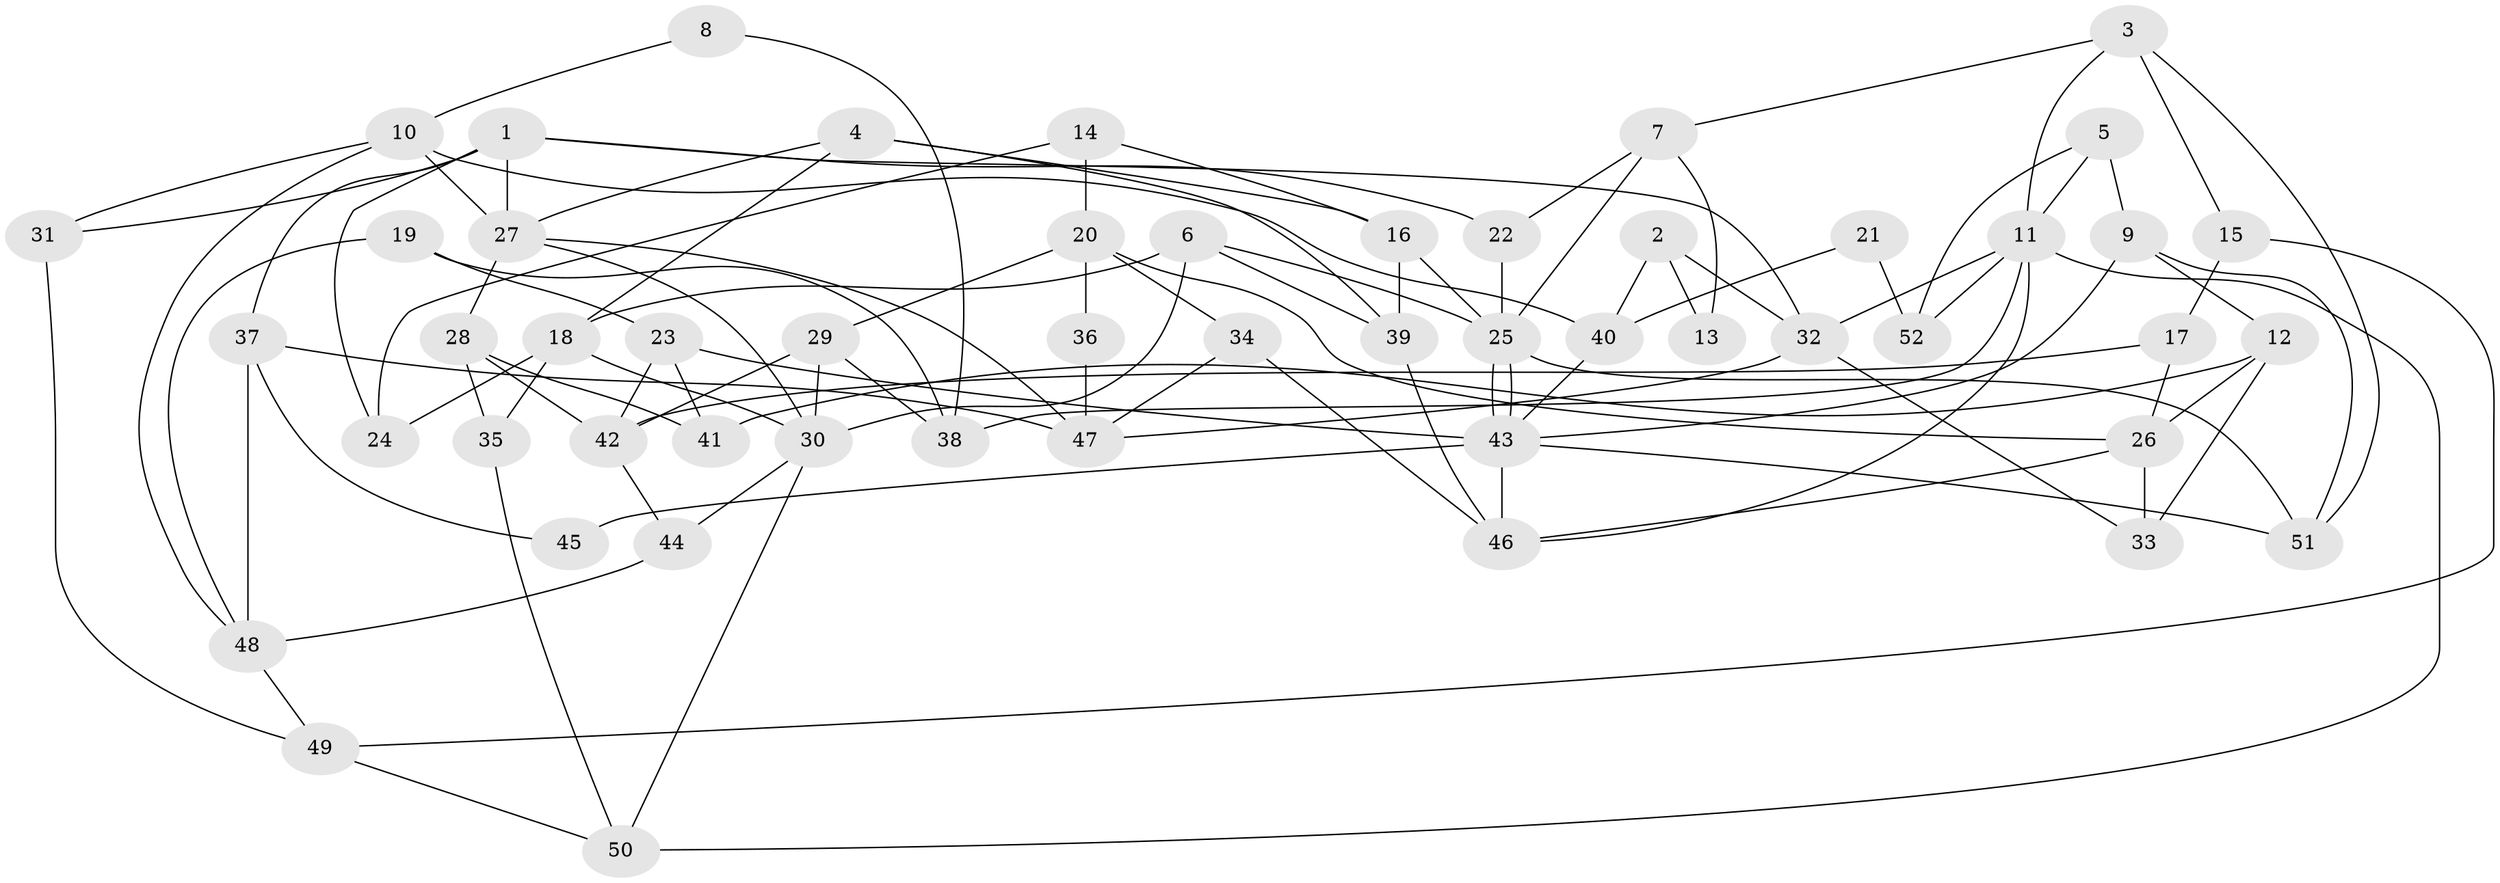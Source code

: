 // coarse degree distribution, {6: 0.1111111111111111, 7: 0.08333333333333333, 5: 0.1111111111111111, 3: 0.2777777777777778, 4: 0.25, 8: 0.05555555555555555, 2: 0.08333333333333333, 13: 0.027777777777777776}
// Generated by graph-tools (version 1.1) at 2025/18/03/04/25 18:18:40]
// undirected, 52 vertices, 104 edges
graph export_dot {
graph [start="1"]
  node [color=gray90,style=filled];
  1;
  2;
  3;
  4;
  5;
  6;
  7;
  8;
  9;
  10;
  11;
  12;
  13;
  14;
  15;
  16;
  17;
  18;
  19;
  20;
  21;
  22;
  23;
  24;
  25;
  26;
  27;
  28;
  29;
  30;
  31;
  32;
  33;
  34;
  35;
  36;
  37;
  38;
  39;
  40;
  41;
  42;
  43;
  44;
  45;
  46;
  47;
  48;
  49;
  50;
  51;
  52;
  1 -- 37;
  1 -- 32;
  1 -- 22;
  1 -- 24;
  1 -- 27;
  1 -- 31;
  2 -- 32;
  2 -- 40;
  2 -- 13;
  3 -- 51;
  3 -- 7;
  3 -- 11;
  3 -- 15;
  4 -- 27;
  4 -- 16;
  4 -- 18;
  4 -- 39;
  5 -- 11;
  5 -- 9;
  5 -- 52;
  6 -- 18;
  6 -- 30;
  6 -- 25;
  6 -- 39;
  7 -- 25;
  7 -- 22;
  7 -- 13;
  8 -- 10;
  8 -- 38;
  9 -- 43;
  9 -- 51;
  9 -- 12;
  10 -- 31;
  10 -- 27;
  10 -- 40;
  10 -- 48;
  11 -- 46;
  11 -- 32;
  11 -- 38;
  11 -- 50;
  11 -- 52;
  12 -- 26;
  12 -- 33;
  12 -- 41;
  14 -- 16;
  14 -- 20;
  14 -- 24;
  15 -- 17;
  15 -- 49;
  16 -- 25;
  16 -- 39;
  17 -- 26;
  17 -- 42;
  18 -- 24;
  18 -- 30;
  18 -- 35;
  19 -- 48;
  19 -- 23;
  19 -- 38;
  20 -- 34;
  20 -- 29;
  20 -- 26;
  20 -- 36;
  21 -- 40;
  21 -- 52;
  22 -- 25;
  23 -- 41;
  23 -- 42;
  23 -- 43;
  25 -- 43;
  25 -- 43;
  25 -- 51;
  26 -- 46;
  26 -- 33;
  27 -- 30;
  27 -- 28;
  27 -- 47;
  28 -- 35;
  28 -- 41;
  28 -- 42;
  29 -- 38;
  29 -- 30;
  29 -- 42;
  30 -- 44;
  30 -- 50;
  31 -- 49;
  32 -- 33;
  32 -- 47;
  34 -- 46;
  34 -- 47;
  35 -- 50;
  36 -- 47;
  37 -- 47;
  37 -- 48;
  37 -- 45;
  39 -- 46;
  40 -- 43;
  42 -- 44;
  43 -- 45;
  43 -- 46;
  43 -- 51;
  44 -- 48;
  48 -- 49;
  49 -- 50;
}

